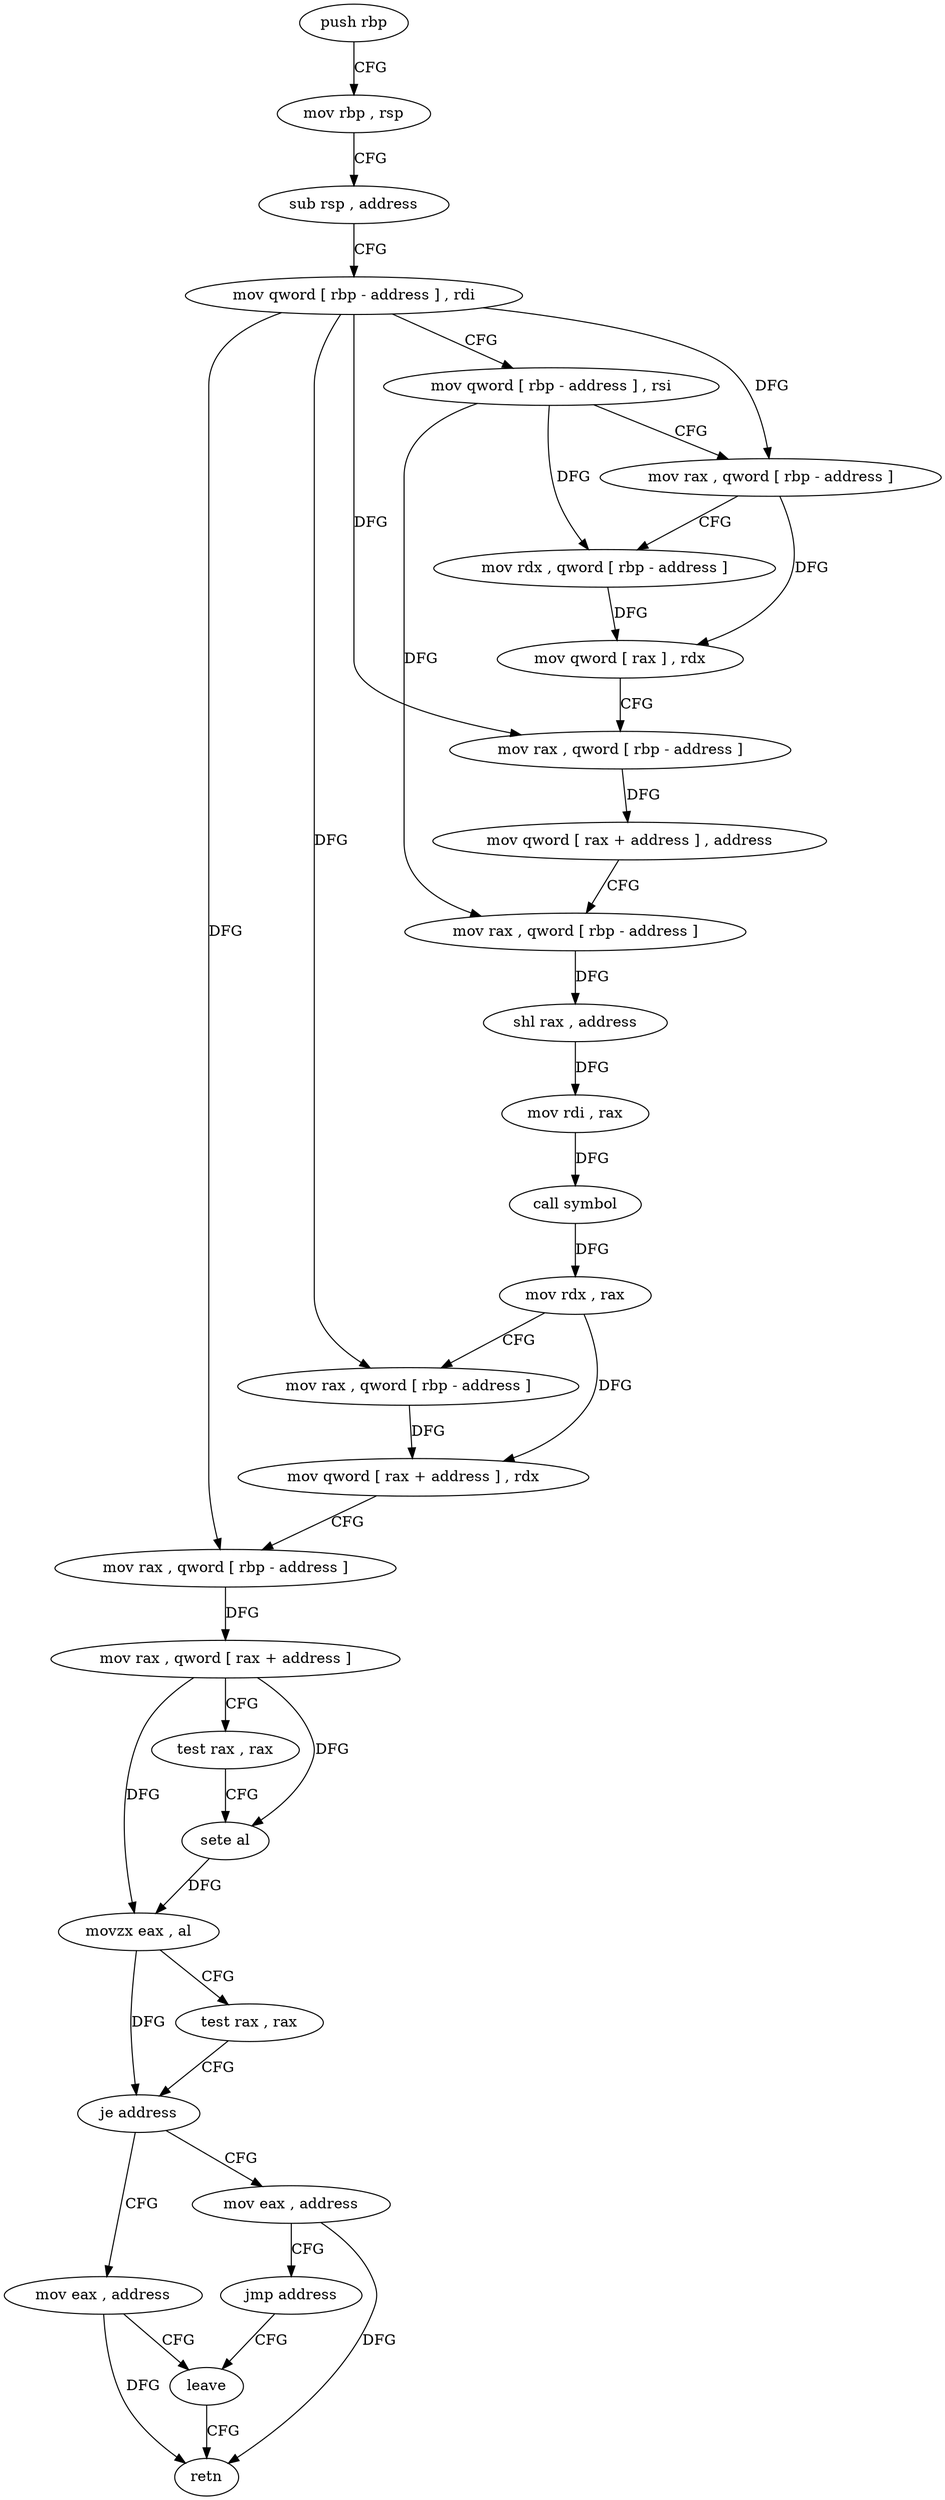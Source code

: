 digraph "func" {
"4376164" [label = "push rbp" ]
"4376165" [label = "mov rbp , rsp" ]
"4376168" [label = "sub rsp , address" ]
"4376172" [label = "mov qword [ rbp - address ] , rdi" ]
"4376176" [label = "mov qword [ rbp - address ] , rsi" ]
"4376180" [label = "mov rax , qword [ rbp - address ]" ]
"4376184" [label = "mov rdx , qword [ rbp - address ]" ]
"4376188" [label = "mov qword [ rax ] , rdx" ]
"4376191" [label = "mov rax , qword [ rbp - address ]" ]
"4376195" [label = "mov qword [ rax + address ] , address" ]
"4376203" [label = "mov rax , qword [ rbp - address ]" ]
"4376207" [label = "shl rax , address" ]
"4376211" [label = "mov rdi , rax" ]
"4376214" [label = "call symbol" ]
"4376219" [label = "mov rdx , rax" ]
"4376222" [label = "mov rax , qword [ rbp - address ]" ]
"4376226" [label = "mov qword [ rax + address ] , rdx" ]
"4376230" [label = "mov rax , qword [ rbp - address ]" ]
"4376234" [label = "mov rax , qword [ rax + address ]" ]
"4376238" [label = "test rax , rax" ]
"4376241" [label = "sete al" ]
"4376244" [label = "movzx eax , al" ]
"4376247" [label = "test rax , rax" ]
"4376250" [label = "je address" ]
"4376259" [label = "mov eax , address" ]
"4376252" [label = "mov eax , address" ]
"4376264" [label = "leave" ]
"4376257" [label = "jmp address" ]
"4376265" [label = "retn" ]
"4376164" -> "4376165" [ label = "CFG" ]
"4376165" -> "4376168" [ label = "CFG" ]
"4376168" -> "4376172" [ label = "CFG" ]
"4376172" -> "4376176" [ label = "CFG" ]
"4376172" -> "4376180" [ label = "DFG" ]
"4376172" -> "4376191" [ label = "DFG" ]
"4376172" -> "4376222" [ label = "DFG" ]
"4376172" -> "4376230" [ label = "DFG" ]
"4376176" -> "4376180" [ label = "CFG" ]
"4376176" -> "4376184" [ label = "DFG" ]
"4376176" -> "4376203" [ label = "DFG" ]
"4376180" -> "4376184" [ label = "CFG" ]
"4376180" -> "4376188" [ label = "DFG" ]
"4376184" -> "4376188" [ label = "DFG" ]
"4376188" -> "4376191" [ label = "CFG" ]
"4376191" -> "4376195" [ label = "DFG" ]
"4376195" -> "4376203" [ label = "CFG" ]
"4376203" -> "4376207" [ label = "DFG" ]
"4376207" -> "4376211" [ label = "DFG" ]
"4376211" -> "4376214" [ label = "DFG" ]
"4376214" -> "4376219" [ label = "DFG" ]
"4376219" -> "4376222" [ label = "CFG" ]
"4376219" -> "4376226" [ label = "DFG" ]
"4376222" -> "4376226" [ label = "DFG" ]
"4376226" -> "4376230" [ label = "CFG" ]
"4376230" -> "4376234" [ label = "DFG" ]
"4376234" -> "4376238" [ label = "CFG" ]
"4376234" -> "4376241" [ label = "DFG" ]
"4376234" -> "4376244" [ label = "DFG" ]
"4376238" -> "4376241" [ label = "CFG" ]
"4376241" -> "4376244" [ label = "DFG" ]
"4376244" -> "4376247" [ label = "CFG" ]
"4376244" -> "4376250" [ label = "DFG" ]
"4376247" -> "4376250" [ label = "CFG" ]
"4376250" -> "4376259" [ label = "CFG" ]
"4376250" -> "4376252" [ label = "CFG" ]
"4376259" -> "4376264" [ label = "CFG" ]
"4376259" -> "4376265" [ label = "DFG" ]
"4376252" -> "4376257" [ label = "CFG" ]
"4376252" -> "4376265" [ label = "DFG" ]
"4376264" -> "4376265" [ label = "CFG" ]
"4376257" -> "4376264" [ label = "CFG" ]
}
